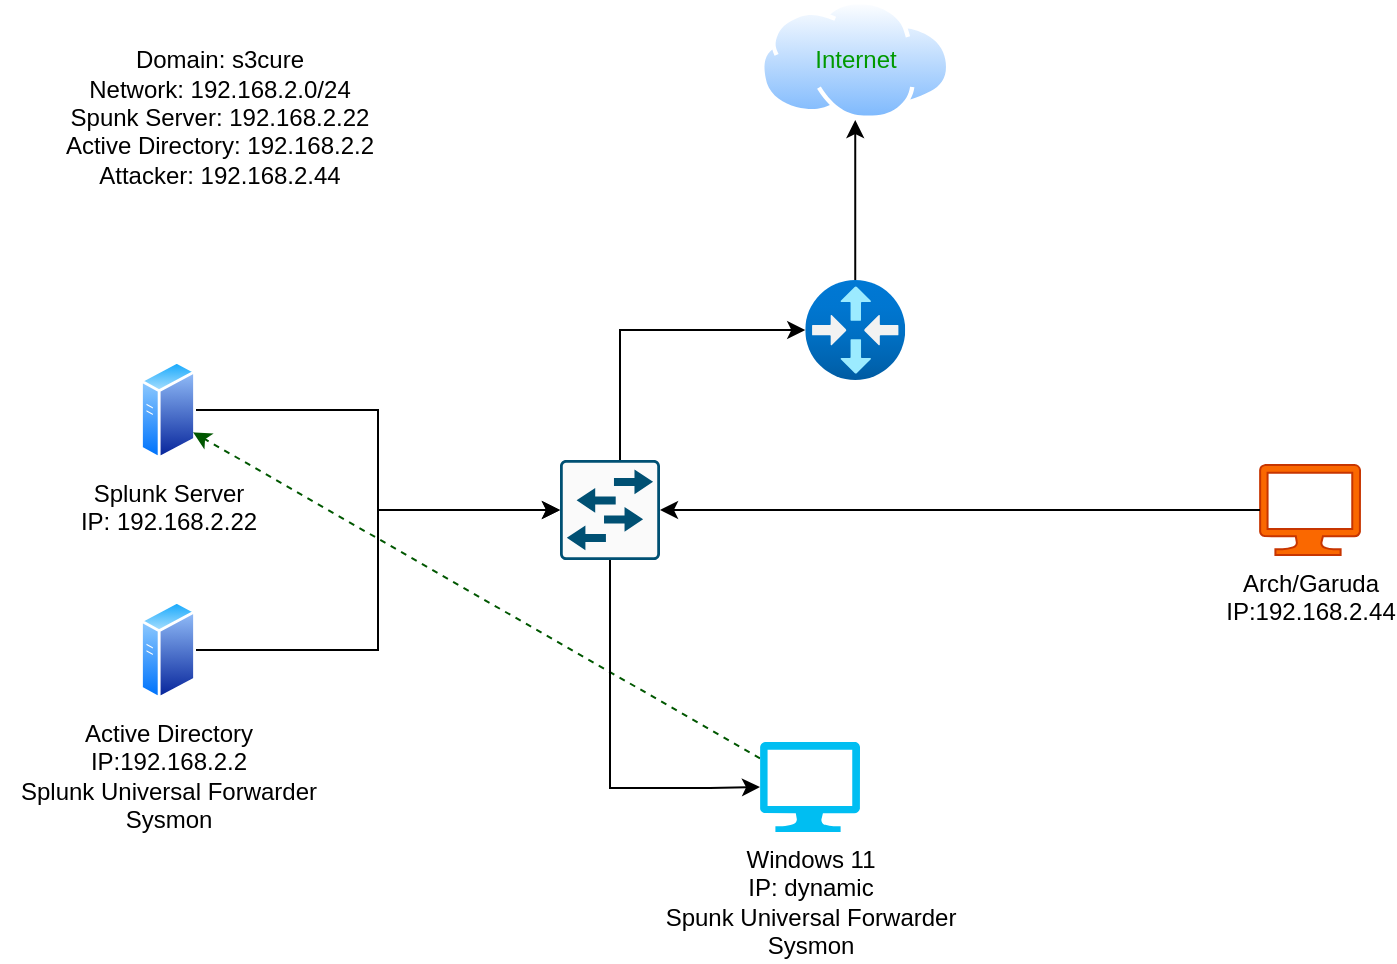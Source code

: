 <mxfile version="24.0.2" type="github">
  <diagram id="l8hXMBHkgcEJcSW0mbfh" name="Page-1">
    <mxGraphModel dx="1050" dy="546" grid="1" gridSize="10" guides="1" tooltips="1" connect="1" arrows="1" fold="1" page="1" pageScale="1" pageWidth="1169" pageHeight="827" math="0" shadow="0">
      <root>
        <mxCell id="0" />
        <mxCell id="1" parent="0" />
        <mxCell id="HFkbGWzhtWchpnAS7qv4-1" value="&lt;div&gt;Splunk Server&lt;/div&gt;&lt;div&gt;IP: 192.168.2.22&lt;br&gt;&lt;/div&gt;" style="image;aspect=fixed;perimeter=ellipsePerimeter;html=1;align=center;shadow=0;dashed=0;spacingTop=3;image=img/lib/active_directory/generic_server.svg;" vertex="1" parent="1">
          <mxGeometry x="80" y="200" width="28.0" height="50" as="geometry" />
        </mxCell>
        <mxCell id="HFkbGWzhtWchpnAS7qv4-2" value="&lt;div&gt;Active Directory&lt;/div&gt;&lt;div&gt;IP:192.168.2.2&lt;/div&gt;&lt;div&gt;Splunk Universal Forwarder&lt;/div&gt;&lt;div&gt;Sysmon&lt;br&gt;&lt;/div&gt;" style="image;aspect=fixed;perimeter=ellipsePerimeter;html=1;align=center;shadow=0;dashed=0;spacingTop=3;image=img/lib/active_directory/generic_server.svg;" vertex="1" parent="1">
          <mxGeometry x="80" y="320" width="28.0" height="50" as="geometry" />
        </mxCell>
        <mxCell id="HFkbGWzhtWchpnAS7qv4-26" style="rounded=0;orthogonalLoop=1;jettySize=auto;html=1;entryX=1;entryY=0.75;entryDx=0;entryDy=0;fillColor=#008a00;strokeColor=#005700;dashed=1;" edge="1" parent="1" source="HFkbGWzhtWchpnAS7qv4-3" target="HFkbGWzhtWchpnAS7qv4-1">
          <mxGeometry relative="1" as="geometry" />
        </mxCell>
        <mxCell id="HFkbGWzhtWchpnAS7qv4-3" value="&lt;div&gt;Windows 11&lt;/div&gt;&lt;div&gt;IP: dynamic&lt;/div&gt;&lt;div&gt;Spunk Universal Forwarder&lt;/div&gt;&lt;div&gt;Sysmon&lt;br&gt;&lt;/div&gt;" style="verticalLabelPosition=bottom;html=1;verticalAlign=top;align=center;strokeColor=none;fillColor=#00BEF2;shape=mxgraph.azure.computer;pointerEvents=1;" vertex="1" parent="1">
          <mxGeometry x="390" y="391" width="50" height="45" as="geometry" />
        </mxCell>
        <mxCell id="HFkbGWzhtWchpnAS7qv4-4" value="&lt;div&gt;Arch/Garuda&lt;/div&gt;&lt;div&gt;IP:192.168.2.44&lt;br&gt;&lt;/div&gt;" style="verticalLabelPosition=bottom;html=1;verticalAlign=top;align=center;strokeColor=#C73500;fillColor=#fa6800;shape=mxgraph.azure.computer;pointerEvents=1;fontColor=#000000;" vertex="1" parent="1">
          <mxGeometry x="640" y="252.5" width="50" height="45" as="geometry" />
        </mxCell>
        <mxCell id="HFkbGWzhtWchpnAS7qv4-17" style="edgeStyle=orthogonalEdgeStyle;rounded=0;orthogonalLoop=1;jettySize=auto;html=1;" edge="1" parent="1" source="HFkbGWzhtWchpnAS7qv4-6" target="HFkbGWzhtWchpnAS7qv4-7">
          <mxGeometry relative="1" as="geometry">
            <Array as="points">
              <mxPoint x="320" y="185" />
            </Array>
          </mxGeometry>
        </mxCell>
        <mxCell id="HFkbGWzhtWchpnAS7qv4-6" value="" style="sketch=0;points=[[0.015,0.015,0],[0.985,0.015,0],[0.985,0.985,0],[0.015,0.985,0],[0.25,0,0],[0.5,0,0],[0.75,0,0],[1,0.25,0],[1,0.5,0],[1,0.75,0],[0.75,1,0],[0.5,1,0],[0.25,1,0],[0,0.75,0],[0,0.5,0],[0,0.25,0]];verticalLabelPosition=bottom;html=1;verticalAlign=top;aspect=fixed;align=center;pointerEvents=1;shape=mxgraph.cisco19.rect;prIcon=workgroup_switch;fillColor=#FAFAFA;strokeColor=#005073;" vertex="1" parent="1">
          <mxGeometry x="290" y="250" width="50" height="50" as="geometry" />
        </mxCell>
        <mxCell id="HFkbGWzhtWchpnAS7qv4-12" value="" style="edgeStyle=orthogonalEdgeStyle;rounded=0;orthogonalLoop=1;jettySize=auto;html=1;" edge="1" parent="1" source="HFkbGWzhtWchpnAS7qv4-7" target="HFkbGWzhtWchpnAS7qv4-9">
          <mxGeometry relative="1" as="geometry" />
        </mxCell>
        <mxCell id="HFkbGWzhtWchpnAS7qv4-7" value="" style="image;aspect=fixed;html=1;points=[];align=center;fontSize=12;image=img/lib/azure2/networking/Virtual_Router.svg;" vertex="1" parent="1">
          <mxGeometry x="412.62" y="160" width="50" height="50" as="geometry" />
        </mxCell>
        <mxCell id="HFkbGWzhtWchpnAS7qv4-9" value="" style="image;aspect=fixed;perimeter=ellipsePerimeter;html=1;align=center;shadow=0;dashed=0;spacingTop=3;image=img/lib/active_directory/internet_cloud.svg;" vertex="1" parent="1">
          <mxGeometry x="390" y="20" width="95.24" height="60" as="geometry" />
        </mxCell>
        <mxCell id="HFkbGWzhtWchpnAS7qv4-14" style="edgeStyle=orthogonalEdgeStyle;rounded=0;orthogonalLoop=1;jettySize=auto;html=1;entryX=0;entryY=0.5;entryDx=0;entryDy=0;entryPerimeter=0;" edge="1" parent="1" source="HFkbGWzhtWchpnAS7qv4-6" target="HFkbGWzhtWchpnAS7qv4-3">
          <mxGeometry relative="1" as="geometry">
            <Array as="points">
              <mxPoint x="315" y="414" />
              <mxPoint x="365" y="414" />
            </Array>
          </mxGeometry>
        </mxCell>
        <mxCell id="HFkbGWzhtWchpnAS7qv4-19" style="edgeStyle=orthogonalEdgeStyle;rounded=0;orthogonalLoop=1;jettySize=auto;html=1;entryX=0;entryY=0.5;entryDx=0;entryDy=0;entryPerimeter=0;" edge="1" parent="1" source="HFkbGWzhtWchpnAS7qv4-1" target="HFkbGWzhtWchpnAS7qv4-6">
          <mxGeometry relative="1" as="geometry" />
        </mxCell>
        <mxCell id="HFkbGWzhtWchpnAS7qv4-20" style="edgeStyle=orthogonalEdgeStyle;rounded=0;orthogonalLoop=1;jettySize=auto;html=1;entryX=0;entryY=0.5;entryDx=0;entryDy=0;entryPerimeter=0;" edge="1" parent="1" source="HFkbGWzhtWchpnAS7qv4-2" target="HFkbGWzhtWchpnAS7qv4-6">
          <mxGeometry relative="1" as="geometry" />
        </mxCell>
        <mxCell id="HFkbGWzhtWchpnAS7qv4-21" style="edgeStyle=orthogonalEdgeStyle;rounded=0;orthogonalLoop=1;jettySize=auto;html=1;entryX=1;entryY=0.5;entryDx=0;entryDy=0;entryPerimeter=0;" edge="1" parent="1" source="HFkbGWzhtWchpnAS7qv4-4" target="HFkbGWzhtWchpnAS7qv4-6">
          <mxGeometry relative="1" as="geometry" />
        </mxCell>
        <mxCell id="HFkbGWzhtWchpnAS7qv4-24" value="&lt;font color=&quot;#009900&quot;&gt;Internet&lt;/font&gt;" style="text;strokeColor=none;align=center;fillColor=none;html=1;verticalAlign=middle;whiteSpace=wrap;rounded=0;" vertex="1" parent="1">
          <mxGeometry x="407.62" y="35" width="60" height="30" as="geometry" />
        </mxCell>
        <mxCell id="HFkbGWzhtWchpnAS7qv4-25" value="&lt;div&gt;Domain: s3cure&lt;/div&gt;&lt;div&gt;Network: 192.168.2.0/24&lt;/div&gt;&lt;div&gt;Spunk Server: 192.168.2.22&lt;/div&gt;&lt;div&gt;Active Directory: 192.168.2.2&lt;/div&gt;&lt;div&gt;Attacker: 192.168.2.44&lt;br&gt;&lt;/div&gt;&lt;div&gt;&lt;br&gt;&lt;/div&gt;&lt;div&gt;&lt;br&gt;&lt;/div&gt;" style="text;strokeColor=none;align=center;fillColor=none;html=1;verticalAlign=middle;whiteSpace=wrap;rounded=0;" vertex="1" parent="1">
          <mxGeometry x="10" y="35" width="220" height="115" as="geometry" />
        </mxCell>
      </root>
    </mxGraphModel>
  </diagram>
</mxfile>

